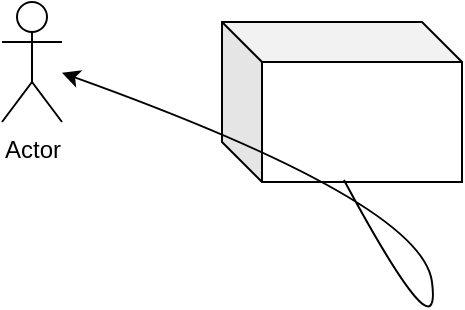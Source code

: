 <mxfile version="16.4.5" type="github">
  <diagram id="0JTsgQ7GYBZioECr1tv-" name="Page-1">
    <mxGraphModel dx="1422" dy="794" grid="1" gridSize="10" guides="1" tooltips="1" connect="1" arrows="1" fold="1" page="1" pageScale="1" pageWidth="827" pageHeight="1169" math="0" shadow="0">
      <root>
        <mxCell id="0" />
        <mxCell id="1" parent="0" />
        <mxCell id="qjgfTP3FjzpIUQy-6dcN-1" value="Actor" style="shape=umlActor;verticalLabelPosition=bottom;verticalAlign=top;html=1;outlineConnect=0;" vertex="1" parent="1">
          <mxGeometry x="130" y="350" width="30" height="60" as="geometry" />
        </mxCell>
        <mxCell id="qjgfTP3FjzpIUQy-6dcN-4" value="" style="shape=cube;whiteSpace=wrap;html=1;boundedLbl=1;backgroundOutline=1;darkOpacity=0.05;darkOpacity2=0.1;" vertex="1" parent="1">
          <mxGeometry x="240" y="360" width="120" height="80" as="geometry" />
        </mxCell>
        <mxCell id="qjgfTP3FjzpIUQy-6dcN-5" value="" style="curved=1;endArrow=classic;html=1;rounded=0;exitX=0.508;exitY=0.988;exitDx=0;exitDy=0;exitPerimeter=0;" edge="1" parent="1" source="qjgfTP3FjzpIUQy-6dcN-4" target="qjgfTP3FjzpIUQy-6dcN-1">
          <mxGeometry width="50" height="50" relative="1" as="geometry">
            <mxPoint x="390" y="540" as="sourcePoint" />
            <mxPoint x="240" y="560" as="targetPoint" />
            <Array as="points">
              <mxPoint x="350" y="530" />
              <mxPoint x="340" y="450" />
            </Array>
          </mxGeometry>
        </mxCell>
      </root>
    </mxGraphModel>
  </diagram>
</mxfile>
